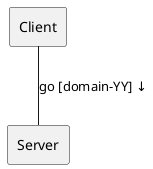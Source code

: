 @startuml
agent "Client" as Client
agent "Server" as Server
Client -- Server : "go [domain-YY] ↓"
@enduml

